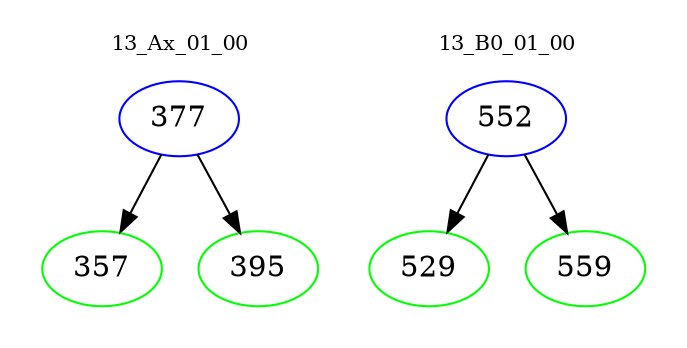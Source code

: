 digraph{
subgraph cluster_0 {
color = white
label = "13_Ax_01_00";
fontsize=10;
T0_377 [label="377", color="blue"]
T0_377 -> T0_357 [color="black"]
T0_357 [label="357", color="green"]
T0_377 -> T0_395 [color="black"]
T0_395 [label="395", color="green"]
}
subgraph cluster_1 {
color = white
label = "13_B0_01_00";
fontsize=10;
T1_552 [label="552", color="blue"]
T1_552 -> T1_529 [color="black"]
T1_529 [label="529", color="green"]
T1_552 -> T1_559 [color="black"]
T1_559 [label="559", color="green"]
}
}
